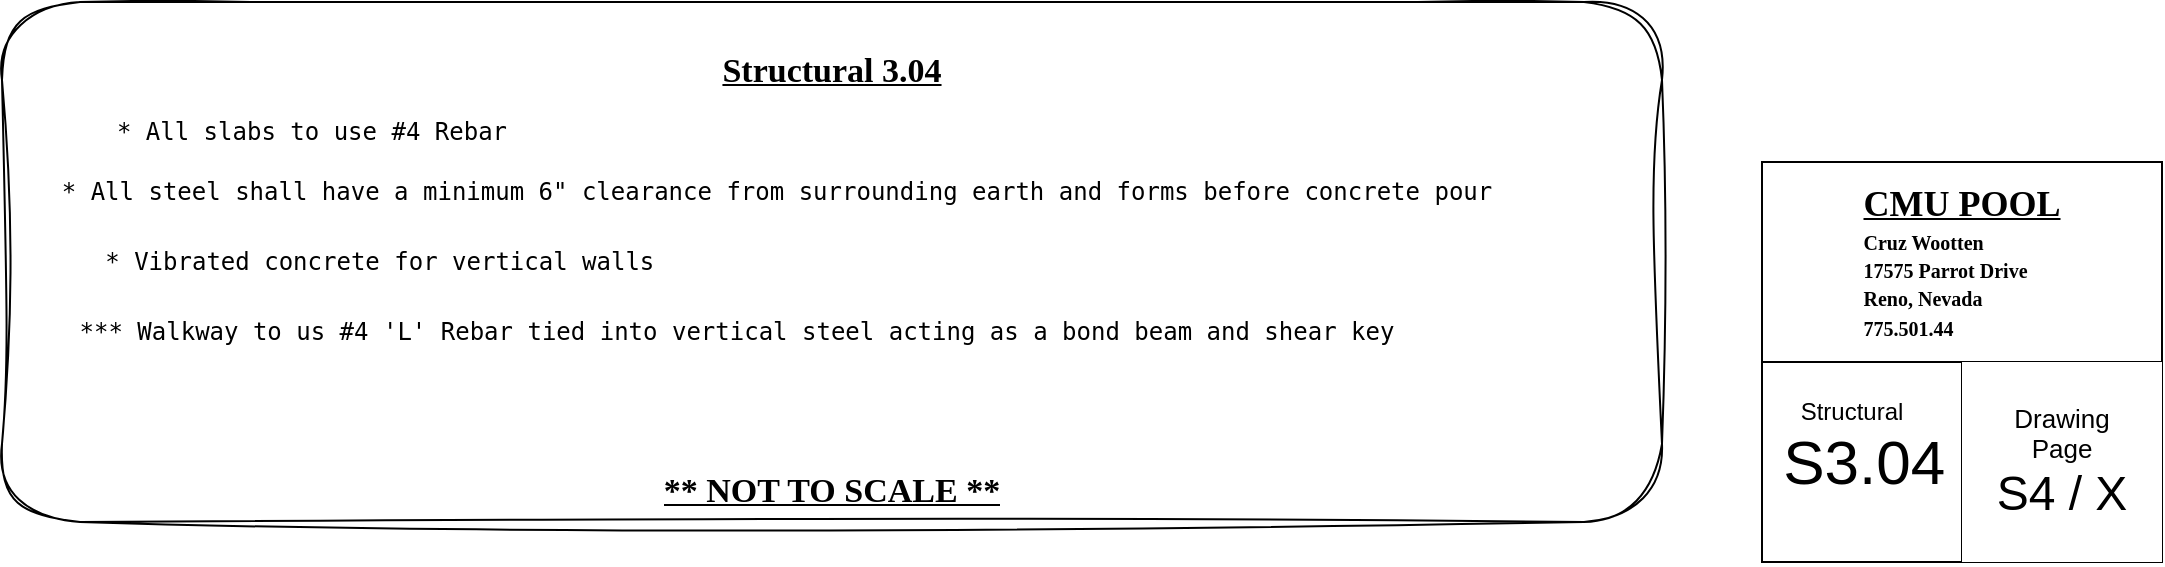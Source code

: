 <mxfile version="27.1.6">
  <diagram name="Page-1" id="iP9OPKTwnxqzhH_46NGT">
    <mxGraphModel dx="2633" dy="1028" grid="1" gridSize="10" guides="1" tooltips="1" connect="1" arrows="1" fold="1" page="1" pageScale="1" pageWidth="1100" pageHeight="850" math="0" shadow="0">
      <root>
        <mxCell id="0" />
        <mxCell id="1" parent="0" />
        <mxCell id="h55l8Zkcb7cQgNLIwGVd-1" value="" style="rounded=1;whiteSpace=wrap;html=1;sketch=1;curveFitting=1;jiggle=2;" vertex="1" parent="1">
          <mxGeometry x="10" y="560" width="830" height="260" as="geometry" />
        </mxCell>
        <mxCell id="h55l8Zkcb7cQgNLIwGVd-2" value="&lt;div&gt;&lt;font face=&quot;Lucida Console&quot;&gt;Structural 3.04&lt;/font&gt;&lt;/div&gt;" style="text;html=1;align=center;verticalAlign=middle;whiteSpace=wrap;rounded=0;fontStyle=5;fontSize=17;" vertex="1" parent="1">
          <mxGeometry x="260" y="560" width="330" height="70" as="geometry" />
        </mxCell>
        <mxCell id="h55l8Zkcb7cQgNLIwGVd-3" value="&lt;pre&gt;&lt;b style=&quot;&quot;&gt;&lt;u style=&quot;&quot;&gt;&lt;font face=&quot;Lucida Console&quot; style=&quot;font-size: 17px;&quot;&gt;** NOT TO SCALE **&lt;/font&gt;&lt;/u&gt;&lt;/b&gt;&lt;/pre&gt;" style="text;strokeColor=none;fillColor=none;align=center;verticalAlign=middle;spacingLeft=4;spacingRight=4;overflow=hidden;points=[[0,0.5],[1,0.5]];portConstraint=eastwest;rotatable=0;whiteSpace=wrap;html=1;" vertex="1" parent="1">
          <mxGeometry x="285" y="780" width="280" height="40" as="geometry" />
        </mxCell>
        <mxCell id="h55l8Zkcb7cQgNLIwGVd-4" value="&lt;u&gt;&lt;font face=&quot;Lucida Console&quot; style=&quot;font-size: 18px;&quot;&gt;CMU POOL&lt;/font&gt;&lt;/u&gt;&lt;div style=&quot;text-align: left;&quot;&gt;&lt;span style=&quot;font-size: 10px;&quot;&gt;&lt;font face=&quot;Lucida Console&quot;&gt;Cruz Wootten&lt;/font&gt;&lt;/span&gt;&lt;/div&gt;&lt;div style=&quot;text-align: left;&quot;&gt;&lt;font face=&quot;Lucida Console&quot;&gt;&lt;span style=&quot;font-size: 10px; background-color: transparent; color: light-dark(rgb(0, 0, 0), rgb(255, 255, 255));&quot;&gt;17575 Parrot Drive&amp;nbsp;&lt;/span&gt;&lt;br&gt;&lt;span style=&quot;font-size: 10px; background-color: transparent; color: light-dark(rgb(0, 0, 0), rgb(255, 255, 255));&quot;&gt;Reno, Nevada&lt;/span&gt;&lt;/font&gt;&lt;/div&gt;&lt;div style=&quot;text-align: left;&quot;&gt;&lt;span style=&quot;background-color: transparent; color: light-dark(rgb(0, 0, 0), rgb(255, 255, 255)); font-size: 10px;&quot;&gt;&lt;font face=&quot;Lucida Console&quot;&gt;775.501.44&lt;/font&gt;&lt;/span&gt;&lt;/div&gt;" style="swimlane;whiteSpace=wrap;html=1;startSize=100;align=center;" vertex="1" parent="1">
          <mxGeometry x="890" y="640" width="200" height="200" as="geometry" />
        </mxCell>
        <mxCell id="h55l8Zkcb7cQgNLIwGVd-5" value="&lt;font style=&quot;font-size: 31px;&quot;&gt;&amp;nbsp;S3.04&lt;/font&gt;" style="text;html=1;align=left;verticalAlign=middle;whiteSpace=wrap;rounded=0;" vertex="1" parent="h55l8Zkcb7cQgNLIwGVd-4">
          <mxGeometry y="100" width="200" height="100" as="geometry" />
        </mxCell>
        <mxCell id="h55l8Zkcb7cQgNLIwGVd-6" value="Structural" style="text;html=1;align=center;verticalAlign=middle;whiteSpace=wrap;rounded=0;" vertex="1" parent="h55l8Zkcb7cQgNLIwGVd-4">
          <mxGeometry x="10" y="110" width="70" height="30" as="geometry" />
        </mxCell>
        <mxCell id="h55l8Zkcb7cQgNLIwGVd-7" value="" style="endArrow=none;html=1;rounded=0;exitX=0.5;exitY=1;exitDx=0;exitDy=0;" edge="1" parent="h55l8Zkcb7cQgNLIwGVd-4" source="h55l8Zkcb7cQgNLIwGVd-5">
          <mxGeometry width="50" height="50" relative="1" as="geometry">
            <mxPoint x="50" y="150" as="sourcePoint" />
            <mxPoint x="100" y="100" as="targetPoint" />
          </mxGeometry>
        </mxCell>
        <mxCell id="h55l8Zkcb7cQgNLIwGVd-8" value="&lt;div&gt;&lt;font style=&quot;font-size: 13px;&quot;&gt;Drawing&lt;/font&gt;&lt;/div&gt;&lt;div&gt;&lt;font style=&quot;font-size: 13px;&quot;&gt;Page&lt;/font&gt;&lt;/div&gt;&lt;div&gt;&lt;span style=&quot;font-size: 24px; background-color: transparent; color: light-dark(rgb(0, 0, 0), rgb(255, 255, 255));&quot;&gt;S4 / X&lt;/span&gt;&lt;/div&gt;" style="text;html=1;align=center;verticalAlign=middle;whiteSpace=wrap;rounded=0;fillColor=default;" vertex="1" parent="1">
          <mxGeometry x="990" y="740" width="100" height="100" as="geometry" />
        </mxCell>
        <mxCell id="h55l8Zkcb7cQgNLIwGVd-9" value="&lt;pre&gt;* All slabs to use #4 Rebar&lt;/pre&gt;" style="text;html=1;align=center;verticalAlign=middle;whiteSpace=wrap;rounded=0;strokeColor=none;" vertex="1" parent="1">
          <mxGeometry x="45" y="610" width="240" height="30" as="geometry" />
        </mxCell>
        <mxCell id="h55l8Zkcb7cQgNLIwGVd-10" value="&lt;pre&gt;* All steel shall have a minimum 6&quot; clearance from surrounding earth and forms before concrete pour&lt;/pre&gt;" style="text;html=1;align=center;verticalAlign=middle;whiteSpace=wrap;rounded=0;strokeColor=none;" vertex="1" parent="1">
          <mxGeometry x="80" y="630" width="635" height="50" as="geometry" />
        </mxCell>
        <mxCell id="h55l8Zkcb7cQgNLIwGVd-11" value="&lt;pre&gt;* Vibrated concrete for vertical walls &lt;/pre&gt;" style="text;html=1;align=center;verticalAlign=middle;whiteSpace=wrap;rounded=0;strokeColor=none;" vertex="1" parent="1">
          <mxGeometry x="70" y="665" width="265" height="50" as="geometry" />
        </mxCell>
        <mxCell id="h55l8Zkcb7cQgNLIwGVd-12" value="&lt;pre&gt;*** Walkway to us #4 &#39;L&#39; Rebar tied into vertical steel acting as a bond beam and shear key&lt;/pre&gt;" style="text;html=1;align=center;verticalAlign=middle;whiteSpace=wrap;rounded=0;strokeColor=none;" vertex="1" parent="1">
          <mxGeometry x="45" y="700" width="665" height="50" as="geometry" />
        </mxCell>
      </root>
    </mxGraphModel>
  </diagram>
</mxfile>

